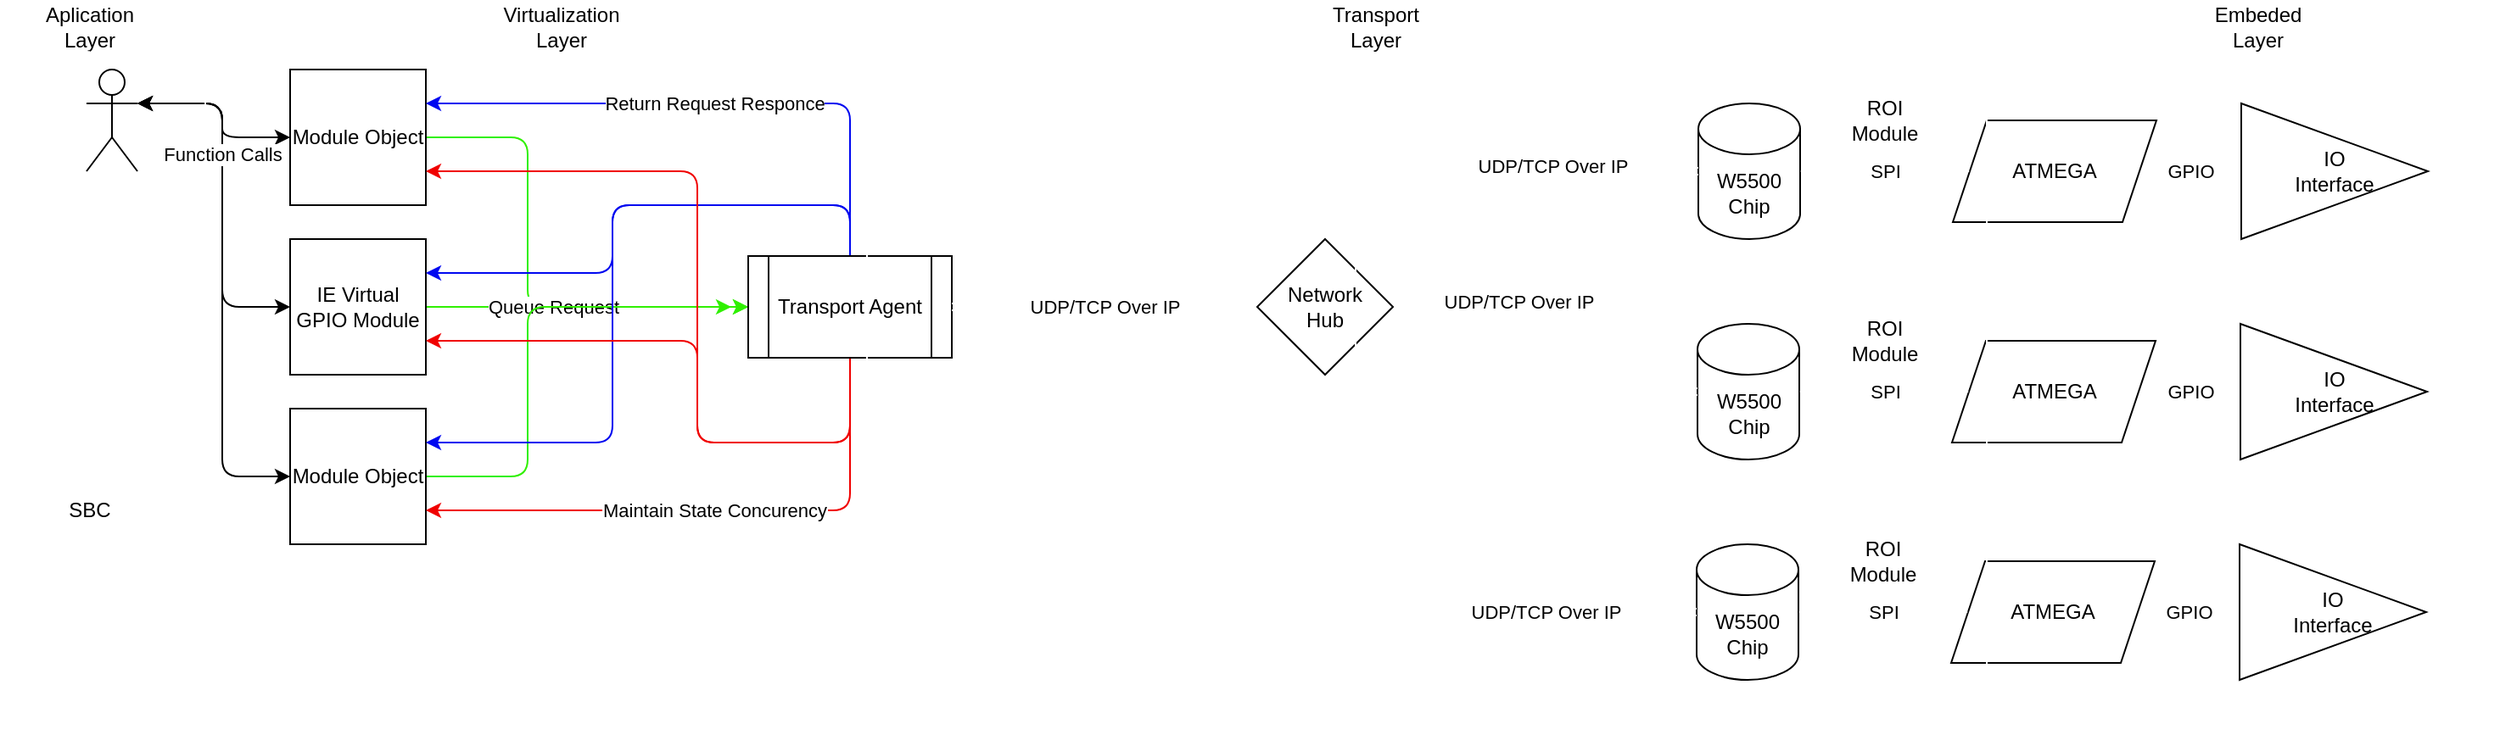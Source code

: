 <mxfile>
    <diagram id="goXzynlmPpRwK6h3w4ba" name="Page-1">
        <mxGraphModel dx="1638" dy="926" grid="0" gridSize="10" guides="1" tooltips="1" connect="1" arrows="1" fold="1" page="0" pageScale="1" pageWidth="850" pageHeight="1100" math="0" shadow="0">
            <root>
                <mxCell id="0"/>
                <mxCell id="1" parent="0"/>
                <mxCell id="2" value="&lt;font color=&quot;#ffffff&quot;&gt;External Program &lt;br&gt;Actors&lt;/font&gt;" style="shape=umlActor;verticalLabelPosition=bottom;verticalAlign=top;html=1;outlineConnect=0;" parent="1" vertex="1">
                    <mxGeometry x="80" y="40" width="30" height="60" as="geometry"/>
                </mxCell>
                <mxCell id="14" style="edgeStyle=none;html=1;exitX=1;exitY=0.5;exitDx=0;exitDy=0;entryX=0;entryY=0.5;entryDx=0;entryDy=0;strokeColor=#30F000;" parent="1" source="5" target="13" edge="1">
                    <mxGeometry relative="1" as="geometry">
                        <Array as="points">
                            <mxPoint x="340" y="80"/>
                            <mxPoint x="340" y="180"/>
                        </Array>
                    </mxGeometry>
                </mxCell>
                <mxCell id="5" value="Module Object" style="whiteSpace=wrap;html=1;aspect=fixed;" parent="1" vertex="1">
                    <mxGeometry x="200" y="40" width="80" height="80" as="geometry"/>
                </mxCell>
                <mxCell id="15" value="Queue Request" style="edgeStyle=none;html=1;exitX=1;exitY=0.5;exitDx=0;exitDy=0;strokeColor=#30F000;" parent="1" source="6" edge="1">
                    <mxGeometry x="-0.167" relative="1" as="geometry">
                        <mxPoint x="460" y="180" as="targetPoint"/>
                        <mxPoint as="offset"/>
                    </mxGeometry>
                </mxCell>
                <mxCell id="6" value="IE Virtual GPIO Module" style="whiteSpace=wrap;html=1;aspect=fixed;" parent="1" vertex="1">
                    <mxGeometry x="200" y="140" width="80" height="80" as="geometry"/>
                </mxCell>
                <mxCell id="16" style="edgeStyle=none;html=1;exitX=1;exitY=0.5;exitDx=0;exitDy=0;entryX=0;entryY=0.5;entryDx=0;entryDy=0;strokeColor=#30F000;" parent="1" source="7" target="13" edge="1">
                    <mxGeometry relative="1" as="geometry">
                        <Array as="points">
                            <mxPoint x="340" y="280"/>
                            <mxPoint x="340" y="180"/>
                        </Array>
                    </mxGeometry>
                </mxCell>
                <mxCell id="7" value="Module Object" style="whiteSpace=wrap;html=1;aspect=fixed;" parent="1" vertex="1">
                    <mxGeometry x="200" y="240" width="80" height="80" as="geometry"/>
                </mxCell>
                <mxCell id="10" value="" style="endArrow=classic;startArrow=classic;html=1;exitX=1;exitY=0.333;exitDx=0;exitDy=0;exitPerimeter=0;entryX=0;entryY=0.5;entryDx=0;entryDy=0;" parent="1" source="2" target="5" edge="1">
                    <mxGeometry width="50" height="50" relative="1" as="geometry">
                        <mxPoint x="460" y="220" as="sourcePoint"/>
                        <mxPoint x="510" y="170" as="targetPoint"/>
                        <Array as="points">
                            <mxPoint x="160" y="60"/>
                            <mxPoint x="160" y="80"/>
                        </Array>
                    </mxGeometry>
                </mxCell>
                <mxCell id="11" value="" style="endArrow=classic;startArrow=classic;html=1;entryX=0;entryY=0.5;entryDx=0;entryDy=0;exitX=1;exitY=0.333;exitDx=0;exitDy=0;exitPerimeter=0;" parent="1" source="2" target="6" edge="1">
                    <mxGeometry width="50" height="50" relative="1" as="geometry">
                        <mxPoint x="120" y="60" as="sourcePoint"/>
                        <mxPoint x="210" y="90" as="targetPoint"/>
                        <Array as="points">
                            <mxPoint x="160" y="60"/>
                            <mxPoint x="160" y="180"/>
                        </Array>
                    </mxGeometry>
                </mxCell>
                <mxCell id="12" value="Function Calls" style="endArrow=classic;startArrow=classic;html=1;entryX=0;entryY=0.5;entryDx=0;entryDy=0;exitX=1;exitY=0.333;exitDx=0;exitDy=0;exitPerimeter=0;" parent="1" source="2" target="7" edge="1">
                    <mxGeometry x="-0.484" width="50" height="50" relative="1" as="geometry">
                        <mxPoint x="110" y="60" as="sourcePoint"/>
                        <mxPoint x="210" y="190" as="targetPoint"/>
                        <Array as="points">
                            <mxPoint x="160" y="60"/>
                            <mxPoint x="160" y="280"/>
                        </Array>
                        <mxPoint as="offset"/>
                    </mxGeometry>
                </mxCell>
                <mxCell id="17" value="Return Request Responce" style="edgeStyle=none;html=1;exitX=0.5;exitY=0;exitDx=0;exitDy=0;entryX=1;entryY=0.25;entryDx=0;entryDy=0;strokeColor=#0008F0;" parent="1" source="13" target="5" edge="1">
                    <mxGeometry relative="1" as="geometry">
                        <Array as="points">
                            <mxPoint x="530" y="60"/>
                        </Array>
                    </mxGeometry>
                </mxCell>
                <mxCell id="18" style="edgeStyle=none;html=1;exitX=0.5;exitY=0;exitDx=0;exitDy=0;entryX=1;entryY=0.25;entryDx=0;entryDy=0;strokeColor=#0008F0;" parent="1" source="13" target="6" edge="1">
                    <mxGeometry relative="1" as="geometry">
                        <Array as="points">
                            <mxPoint x="530" y="120"/>
                            <mxPoint x="390" y="120"/>
                            <mxPoint x="390" y="160"/>
                        </Array>
                    </mxGeometry>
                </mxCell>
                <mxCell id="19" style="edgeStyle=none;html=1;exitX=0.5;exitY=0;exitDx=0;exitDy=0;entryX=1;entryY=0.25;entryDx=0;entryDy=0;strokeColor=#0008F0;" parent="1" source="13" target="7" edge="1">
                    <mxGeometry relative="1" as="geometry">
                        <Array as="points">
                            <mxPoint x="530" y="120"/>
                            <mxPoint x="390" y="120"/>
                            <mxPoint x="390" y="260"/>
                        </Array>
                    </mxGeometry>
                </mxCell>
                <mxCell id="20" style="edgeStyle=none;html=1;exitX=0.5;exitY=1;exitDx=0;exitDy=0;entryX=1;entryY=0.75;entryDx=0;entryDy=0;strokeColor=#F00000;" parent="1" source="13" target="5" edge="1">
                    <mxGeometry relative="1" as="geometry">
                        <Array as="points">
                            <mxPoint x="530" y="260"/>
                            <mxPoint x="440" y="260"/>
                            <mxPoint x="440" y="100"/>
                        </Array>
                    </mxGeometry>
                </mxCell>
                <mxCell id="21" style="edgeStyle=none;html=1;exitX=0.5;exitY=1;exitDx=0;exitDy=0;entryX=1;entryY=0.75;entryDx=0;entryDy=0;strokeColor=#F00000;" parent="1" source="13" target="6" edge="1">
                    <mxGeometry relative="1" as="geometry">
                        <Array as="points">
                            <mxPoint x="530" y="260"/>
                            <mxPoint x="440" y="260"/>
                            <mxPoint x="440" y="200"/>
                        </Array>
                    </mxGeometry>
                </mxCell>
                <mxCell id="22" value="Maintain State Concurency" style="edgeStyle=none;html=1;exitX=0.5;exitY=1;exitDx=0;exitDy=0;entryX=1;entryY=0.75;entryDx=0;entryDy=0;strokeColor=#F00000;" parent="1" source="13" target="7" edge="1">
                    <mxGeometry relative="1" as="geometry">
                        <Array as="points">
                            <mxPoint x="530" y="300"/>
                            <mxPoint x="480" y="300"/>
                            <mxPoint x="430" y="300"/>
                        </Array>
                    </mxGeometry>
                </mxCell>
                <mxCell id="13" value="Transport Agent" style="shape=process;whiteSpace=wrap;html=1;backgroundOutline=1;" parent="1" vertex="1">
                    <mxGeometry x="470" y="150" width="120" height="60" as="geometry"/>
                </mxCell>
                <mxCell id="25" value="" style="endArrow=none;html=1;strokeColor=#FFFFFF;" parent="1" edge="1">
                    <mxGeometry width="50" height="50" relative="1" as="geometry">
                        <mxPoint x="30" y="340" as="sourcePoint"/>
                        <mxPoint x="30" as="targetPoint"/>
                    </mxGeometry>
                </mxCell>
                <mxCell id="26" value="" style="endArrow=none;html=1;strokeColor=#FFFFFF;" parent="1" edge="1">
                    <mxGeometry width="50" height="50" relative="1" as="geometry">
                        <mxPoint x="150" y="340" as="sourcePoint"/>
                        <mxPoint x="150" as="targetPoint"/>
                    </mxGeometry>
                </mxCell>
                <mxCell id="27" value="Aplication Layer" style="text;html=1;strokeColor=none;fillColor=none;align=center;verticalAlign=middle;whiteSpace=wrap;rounded=0;" parent="1" vertex="1">
                    <mxGeometry x="52" width="60" height="30" as="geometry"/>
                </mxCell>
                <mxCell id="30" value="" style="endArrow=none;html=1;strokeColor=#FFFFFF;" parent="1" edge="1">
                    <mxGeometry width="50" height="50" relative="1" as="geometry">
                        <mxPoint x="540" y="340" as="sourcePoint"/>
                        <mxPoint x="540" as="targetPoint"/>
                    </mxGeometry>
                </mxCell>
                <mxCell id="31" value="Virtualization Layer" style="text;html=1;strokeColor=none;fillColor=none;align=center;verticalAlign=middle;whiteSpace=wrap;rounded=0;" parent="1" vertex="1">
                    <mxGeometry x="330" width="60" height="30" as="geometry"/>
                </mxCell>
                <mxCell id="32" value="UDP/TCP Over IP" style="shape=link;html=1;strokeColor=#FFFFFF;exitX=1;exitY=0.5;exitDx=0;exitDy=0;entryX=0;entryY=0.5;entryDx=0;entryDy=0;" parent="1" source="13" target="33" edge="1">
                    <mxGeometry width="100" relative="1" as="geometry">
                        <mxPoint x="690" y="250" as="sourcePoint"/>
                        <mxPoint x="690" y="179.5" as="targetPoint"/>
                    </mxGeometry>
                </mxCell>
                <mxCell id="33" value="Network&lt;br&gt;Hub" style="rhombus;whiteSpace=wrap;html=1;" parent="1" vertex="1">
                    <mxGeometry x="770" y="140" width="80" height="80" as="geometry"/>
                </mxCell>
                <mxCell id="34" value="Transport Layer" style="text;html=1;strokeColor=none;fillColor=none;align=center;verticalAlign=middle;whiteSpace=wrap;rounded=0;" parent="1" vertex="1">
                    <mxGeometry x="810" width="60" height="30" as="geometry"/>
                </mxCell>
                <mxCell id="35" value="W5500&lt;br&gt;Chip" style="shape=cylinder3;whiteSpace=wrap;html=1;boundedLbl=1;backgroundOutline=1;size=15;" parent="1" vertex="1">
                    <mxGeometry x="1030" y="60" width="60" height="80" as="geometry"/>
                </mxCell>
                <mxCell id="36" value="" style="shape=link;html=1;strokeColor=#FFFFFF;exitX=1;exitY=0;exitDx=0;exitDy=0;entryX=0;entryY=0.5;entryDx=0;entryDy=0;entryPerimeter=0;" parent="1" source="33" target="35" edge="1">
                    <mxGeometry width="100" relative="1" as="geometry">
                        <mxPoint x="920" y="290" as="sourcePoint"/>
                        <mxPoint x="1020" y="290" as="targetPoint"/>
                        <Array as="points">
                            <mxPoint x="830" y="100"/>
                        </Array>
                    </mxGeometry>
                </mxCell>
                <mxCell id="37" value="UDP/TCP Over IP" style="edgeLabel;html=1;align=center;verticalAlign=middle;resizable=0;points=[];" parent="36" vertex="1" connectable="0">
                    <mxGeometry x="0.339" y="3" relative="1" as="geometry">
                        <mxPoint as="offset"/>
                    </mxGeometry>
                </mxCell>
                <mxCell id="43" value="GPIO" style="edgeStyle=none;html=1;exitX=1;exitY=0.5;exitDx=0;exitDy=0;entryX=0;entryY=0.5;entryDx=0;entryDy=0;strokeColor=#FFFFFF;" parent="1" source="38" target="42" edge="1">
                    <mxGeometry relative="1" as="geometry"/>
                </mxCell>
                <mxCell id="38" value="ATMEGA" style="shape=parallelogram;perimeter=parallelogramPerimeter;whiteSpace=wrap;html=1;fixedSize=1;" parent="1" vertex="1">
                    <mxGeometry x="1180" y="70" width="120" height="60" as="geometry"/>
                </mxCell>
                <mxCell id="41" value="SPI" style="endArrow=classic;startArrow=classic;html=1;strokeColor=#FFFFFF;entryX=1;entryY=0.5;entryDx=0;entryDy=0;entryPerimeter=0;exitX=0;exitY=0.5;exitDx=0;exitDy=0;" parent="1" source="38" target="35" edge="1">
                    <mxGeometry width="50" height="50" relative="1" as="geometry">
                        <mxPoint x="1010" y="300" as="sourcePoint"/>
                        <mxPoint x="1060" y="250" as="targetPoint"/>
                    </mxGeometry>
                </mxCell>
                <mxCell id="42" value="IO&lt;br&gt;Interface" style="triangle;whiteSpace=wrap;html=1;" parent="1" vertex="1">
                    <mxGeometry x="1350" y="60" width="110" height="80" as="geometry"/>
                </mxCell>
                <mxCell id="44" value="" style="endArrow=none;dashed=1;html=1;dashPattern=1 3;strokeWidth=2;strokeColor=#FFFFFF;" parent="1" edge="1">
                    <mxGeometry width="50" height="50" relative="1" as="geometry">
                        <mxPoint x="1000" y="40" as="sourcePoint"/>
                        <mxPoint x="1480" y="40" as="targetPoint"/>
                    </mxGeometry>
                </mxCell>
                <mxCell id="45" value="" style="endArrow=none;dashed=1;html=1;dashPattern=1 3;strokeWidth=2;strokeColor=#FFFFFF;" parent="1" edge="1">
                    <mxGeometry width="50" height="50" relative="1" as="geometry">
                        <mxPoint x="1000" y="160" as="sourcePoint"/>
                        <mxPoint x="1480" y="160" as="targetPoint"/>
                    </mxGeometry>
                </mxCell>
                <mxCell id="46" value="" style="endArrow=none;dashed=1;html=1;dashPattern=1 3;strokeWidth=2;strokeColor=#FFFFFF;" parent="1" edge="1">
                    <mxGeometry width="50" height="50" relative="1" as="geometry">
                        <mxPoint x="1000" y="160" as="sourcePoint"/>
                        <mxPoint x="1000" y="40" as="targetPoint"/>
                    </mxGeometry>
                </mxCell>
                <mxCell id="47" value="" style="endArrow=none;dashed=1;html=1;dashPattern=1 3;strokeWidth=2;strokeColor=#FFFFFF;" parent="1" edge="1">
                    <mxGeometry width="50" height="50" relative="1" as="geometry">
                        <mxPoint x="1480" y="40" as="sourcePoint"/>
                        <mxPoint x="1480" y="160" as="targetPoint"/>
                    </mxGeometry>
                </mxCell>
                <mxCell id="48" value="Embeded Layer" style="text;html=1;strokeColor=none;fillColor=none;align=center;verticalAlign=middle;whiteSpace=wrap;rounded=0;" parent="1" vertex="1">
                    <mxGeometry x="1330" width="60" height="30" as="geometry"/>
                </mxCell>
                <mxCell id="49" value="" style="endArrow=none;html=1;strokeColor=#FFFFFF;" parent="1" edge="1">
                    <mxGeometry width="50" height="50" relative="1" as="geometry">
                        <mxPoint x="1500" y="430" as="sourcePoint"/>
                        <mxPoint x="1500" as="targetPoint"/>
                    </mxGeometry>
                </mxCell>
                <mxCell id="50" value="ROI Module" style="text;html=1;strokeColor=none;fillColor=none;align=center;verticalAlign=middle;whiteSpace=wrap;rounded=0;" parent="1" vertex="1">
                    <mxGeometry x="1110" y="55" width="60" height="30" as="geometry"/>
                </mxCell>
                <mxCell id="51" value="W5500&lt;br&gt;Chip" style="shape=cylinder3;whiteSpace=wrap;html=1;boundedLbl=1;backgroundOutline=1;size=15;" parent="1" vertex="1">
                    <mxGeometry x="1029.5" y="190" width="60" height="80" as="geometry"/>
                </mxCell>
                <mxCell id="52" value="GPIO" style="edgeStyle=none;html=1;exitX=1;exitY=0.5;exitDx=0;exitDy=0;entryX=0;entryY=0.5;entryDx=0;entryDy=0;strokeColor=#FFFFFF;" parent="1" source="53" target="55" edge="1">
                    <mxGeometry relative="1" as="geometry"/>
                </mxCell>
                <mxCell id="53" value="ATMEGA" style="shape=parallelogram;perimeter=parallelogramPerimeter;whiteSpace=wrap;html=1;fixedSize=1;" parent="1" vertex="1">
                    <mxGeometry x="1179.5" y="200" width="120" height="60" as="geometry"/>
                </mxCell>
                <mxCell id="54" value="SPI" style="endArrow=classic;startArrow=classic;html=1;strokeColor=#FFFFFF;entryX=1;entryY=0.5;entryDx=0;entryDy=0;entryPerimeter=0;exitX=0;exitY=0.5;exitDx=0;exitDy=0;" parent="1" source="53" target="51" edge="1">
                    <mxGeometry width="50" height="50" relative="1" as="geometry">
                        <mxPoint x="1009.5" y="430" as="sourcePoint"/>
                        <mxPoint x="1059.5" y="380" as="targetPoint"/>
                    </mxGeometry>
                </mxCell>
                <mxCell id="55" value="IO&lt;br&gt;Interface" style="triangle;whiteSpace=wrap;html=1;" parent="1" vertex="1">
                    <mxGeometry x="1349.5" y="190" width="110" height="80" as="geometry"/>
                </mxCell>
                <mxCell id="56" value="" style="endArrow=none;dashed=1;html=1;dashPattern=1 3;strokeWidth=2;strokeColor=#FFFFFF;" parent="1" edge="1">
                    <mxGeometry width="50" height="50" relative="1" as="geometry">
                        <mxPoint x="999.5" y="170" as="sourcePoint"/>
                        <mxPoint x="1479.5" y="170" as="targetPoint"/>
                    </mxGeometry>
                </mxCell>
                <mxCell id="57" value="" style="endArrow=none;dashed=1;html=1;dashPattern=1 3;strokeWidth=2;strokeColor=#FFFFFF;" parent="1" edge="1">
                    <mxGeometry width="50" height="50" relative="1" as="geometry">
                        <mxPoint x="999.5" y="290" as="sourcePoint"/>
                        <mxPoint x="1479.5" y="290" as="targetPoint"/>
                    </mxGeometry>
                </mxCell>
                <mxCell id="58" value="" style="endArrow=none;dashed=1;html=1;dashPattern=1 3;strokeWidth=2;strokeColor=#FFFFFF;" parent="1" edge="1">
                    <mxGeometry width="50" height="50" relative="1" as="geometry">
                        <mxPoint x="999.5" y="290" as="sourcePoint"/>
                        <mxPoint x="999.5" y="170" as="targetPoint"/>
                    </mxGeometry>
                </mxCell>
                <mxCell id="59" value="" style="endArrow=none;dashed=1;html=1;dashPattern=1 3;strokeWidth=2;strokeColor=#FFFFFF;" parent="1" edge="1">
                    <mxGeometry width="50" height="50" relative="1" as="geometry">
                        <mxPoint x="1479.5" y="170" as="sourcePoint"/>
                        <mxPoint x="1479.5" y="290" as="targetPoint"/>
                    </mxGeometry>
                </mxCell>
                <mxCell id="60" value="ROI Module" style="text;html=1;strokeColor=none;fillColor=none;align=center;verticalAlign=middle;whiteSpace=wrap;rounded=0;" parent="1" vertex="1">
                    <mxGeometry x="1109.5" y="185" width="60" height="30" as="geometry"/>
                </mxCell>
                <mxCell id="61" value="W5500&lt;br&gt;Chip" style="shape=cylinder3;whiteSpace=wrap;html=1;boundedLbl=1;backgroundOutline=1;size=15;" parent="1" vertex="1">
                    <mxGeometry x="1029" y="320" width="60" height="80" as="geometry"/>
                </mxCell>
                <mxCell id="62" value="GPIO" style="edgeStyle=none;html=1;exitX=1;exitY=0.5;exitDx=0;exitDy=0;entryX=0;entryY=0.5;entryDx=0;entryDy=0;strokeColor=#FFFFFF;" parent="1" source="63" target="65" edge="1">
                    <mxGeometry relative="1" as="geometry"/>
                </mxCell>
                <mxCell id="63" value="ATMEGA" style="shape=parallelogram;perimeter=parallelogramPerimeter;whiteSpace=wrap;html=1;fixedSize=1;" parent="1" vertex="1">
                    <mxGeometry x="1179" y="330" width="120" height="60" as="geometry"/>
                </mxCell>
                <mxCell id="64" value="SPI" style="endArrow=classic;startArrow=classic;html=1;strokeColor=#FFFFFF;entryX=1;entryY=0.5;entryDx=0;entryDy=0;entryPerimeter=0;exitX=0;exitY=0.5;exitDx=0;exitDy=0;" parent="1" source="63" target="61" edge="1">
                    <mxGeometry width="50" height="50" relative="1" as="geometry">
                        <mxPoint x="1009" y="560" as="sourcePoint"/>
                        <mxPoint x="1059" y="510" as="targetPoint"/>
                    </mxGeometry>
                </mxCell>
                <mxCell id="65" value="IO&lt;br&gt;Interface" style="triangle;whiteSpace=wrap;html=1;" parent="1" vertex="1">
                    <mxGeometry x="1349" y="320" width="110" height="80" as="geometry"/>
                </mxCell>
                <mxCell id="66" value="" style="endArrow=none;dashed=1;html=1;dashPattern=1 3;strokeWidth=2;strokeColor=#FFFFFF;" parent="1" edge="1">
                    <mxGeometry width="50" height="50" relative="1" as="geometry">
                        <mxPoint x="999" y="300" as="sourcePoint"/>
                        <mxPoint x="1479" y="300" as="targetPoint"/>
                    </mxGeometry>
                </mxCell>
                <mxCell id="67" value="" style="endArrow=none;dashed=1;html=1;dashPattern=1 3;strokeWidth=2;strokeColor=#FFFFFF;" parent="1" edge="1">
                    <mxGeometry width="50" height="50" relative="1" as="geometry">
                        <mxPoint x="999" y="420" as="sourcePoint"/>
                        <mxPoint x="1479" y="420" as="targetPoint"/>
                    </mxGeometry>
                </mxCell>
                <mxCell id="68" value="" style="endArrow=none;dashed=1;html=1;dashPattern=1 3;strokeWidth=2;strokeColor=#FFFFFF;" parent="1" edge="1">
                    <mxGeometry width="50" height="50" relative="1" as="geometry">
                        <mxPoint x="999" y="420" as="sourcePoint"/>
                        <mxPoint x="999" y="300" as="targetPoint"/>
                    </mxGeometry>
                </mxCell>
                <mxCell id="69" value="" style="endArrow=none;dashed=1;html=1;dashPattern=1 3;strokeWidth=2;strokeColor=#FFFFFF;" parent="1" edge="1">
                    <mxGeometry width="50" height="50" relative="1" as="geometry">
                        <mxPoint x="1479" y="300" as="sourcePoint"/>
                        <mxPoint x="1479" y="420" as="targetPoint"/>
                    </mxGeometry>
                </mxCell>
                <mxCell id="70" value="ROI Module" style="text;html=1;strokeColor=none;fillColor=none;align=center;verticalAlign=middle;whiteSpace=wrap;rounded=0;" parent="1" vertex="1">
                    <mxGeometry x="1109" y="315" width="60" height="30" as="geometry"/>
                </mxCell>
                <mxCell id="39" value="" style="endArrow=none;html=1;strokeColor=#FFFFFF;" parent="1" edge="1">
                    <mxGeometry width="50" height="50" relative="1" as="geometry">
                        <mxPoint x="1200" y="430" as="sourcePoint"/>
                        <mxPoint x="1200" as="targetPoint"/>
                    </mxGeometry>
                </mxCell>
                <mxCell id="72" value="" style="shape=link;html=1;strokeColor=#FFFFFF;exitX=1;exitY=0.5;exitDx=0;exitDy=0;entryX=0;entryY=0.5;entryDx=0;entryDy=0;entryPerimeter=0;" parent="1" source="33" target="51" edge="1">
                    <mxGeometry width="100" relative="1" as="geometry">
                        <mxPoint x="900" y="280" as="sourcePoint"/>
                        <mxPoint x="1000" y="280" as="targetPoint"/>
                        <Array as="points">
                            <mxPoint x="950" y="180"/>
                            <mxPoint x="950" y="230"/>
                        </Array>
                    </mxGeometry>
                </mxCell>
                <mxCell id="74" value="UDP/TCP Over IP" style="edgeLabel;html=1;align=center;verticalAlign=middle;resizable=0;points=[];" parent="72" vertex="1" connectable="0">
                    <mxGeometry x="-0.355" y="3" relative="1" as="geometry">
                        <mxPoint as="offset"/>
                    </mxGeometry>
                </mxCell>
                <mxCell id="73" value="" style="shape=link;html=1;strokeColor=#FFFFFF;exitX=1;exitY=1;exitDx=0;exitDy=0;entryX=0;entryY=0.5;entryDx=0;entryDy=0;entryPerimeter=0;" parent="1" source="33" target="61" edge="1">
                    <mxGeometry width="100" relative="1" as="geometry">
                        <mxPoint x="860" y="190" as="sourcePoint"/>
                        <mxPoint x="1039.5" y="240" as="targetPoint"/>
                        <Array as="points">
                            <mxPoint x="830" y="360"/>
                        </Array>
                    </mxGeometry>
                </mxCell>
                <mxCell id="75" value="UDP/TCP Over IP" style="edgeLabel;html=1;align=center;verticalAlign=middle;resizable=0;points=[];" parent="73" vertex="1" connectable="0">
                    <mxGeometry x="0.671" y="-1" relative="1" as="geometry">
                        <mxPoint x="-30" y="-1" as="offset"/>
                    </mxGeometry>
                </mxCell>
                <mxCell id="76" value="" style="endArrow=none;dashed=1;html=1;dashPattern=1 3;strokeWidth=2;strokeColor=#FFFFFF;" edge="1" parent="1">
                    <mxGeometry width="50" height="50" relative="1" as="geometry">
                        <mxPoint x="40" y="30" as="sourcePoint"/>
                        <mxPoint x="614" y="32" as="targetPoint"/>
                    </mxGeometry>
                </mxCell>
                <mxCell id="77" value="" style="endArrow=none;dashed=1;html=1;dashPattern=1 3;strokeWidth=2;strokeColor=#FFFFFF;" edge="1" parent="1">
                    <mxGeometry width="50" height="50" relative="1" as="geometry">
                        <mxPoint x="40" y="330" as="sourcePoint"/>
                        <mxPoint x="614" y="332" as="targetPoint"/>
                    </mxGeometry>
                </mxCell>
                <mxCell id="78" value="" style="endArrow=none;dashed=1;html=1;dashPattern=1 3;strokeWidth=2;strokeColor=#FFFFFF;" edge="1" parent="1">
                    <mxGeometry width="50" height="50" relative="1" as="geometry">
                        <mxPoint x="40" y="30" as="sourcePoint"/>
                        <mxPoint x="40" y="330" as="targetPoint"/>
                    </mxGeometry>
                </mxCell>
                <mxCell id="79" value="" style="endArrow=none;dashed=1;html=1;dashPattern=1 3;strokeWidth=2;strokeColor=#FFFFFF;" edge="1" parent="1">
                    <mxGeometry width="50" height="50" relative="1" as="geometry">
                        <mxPoint x="610" y="30" as="sourcePoint"/>
                        <mxPoint x="610" y="330" as="targetPoint"/>
                    </mxGeometry>
                </mxCell>
                <mxCell id="80" value="SBC" style="text;html=1;strokeColor=none;fillColor=none;align=center;verticalAlign=middle;whiteSpace=wrap;rounded=0;" vertex="1" parent="1">
                    <mxGeometry x="52" y="285" width="60" height="30" as="geometry"/>
                </mxCell>
            </root>
        </mxGraphModel>
    </diagram>
</mxfile>